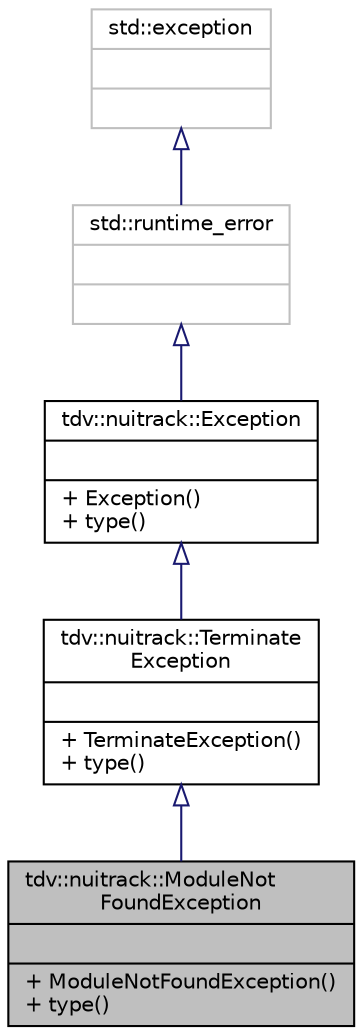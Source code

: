 digraph "tdv::nuitrack::ModuleNotFoundException"
{
  edge [fontname="Helvetica",fontsize="10",labelfontname="Helvetica",labelfontsize="10"];
  node [fontname="Helvetica",fontsize="10",shape=record];
  Node1 [label="{tdv::nuitrack::ModuleNot\lFoundException\n||+ ModuleNotFoundException()\l+ type()\l}",height=0.2,width=0.4,color="black", fillcolor="grey75", style="filled" fontcolor="black"];
  Node2 -> Node1 [dir="back",color="midnightblue",fontsize="10",style="solid",arrowtail="onormal",fontname="Helvetica"];
  Node2 [label="{tdv::nuitrack::Terminate\lException\n||+ TerminateException()\l+ type()\l}",height=0.2,width=0.4,color="black", fillcolor="white", style="filled",URL="$classtdv_1_1nuitrack_1_1TerminateException.html"];
  Node3 -> Node2 [dir="back",color="midnightblue",fontsize="10",style="solid",arrowtail="onormal",fontname="Helvetica"];
  Node3 [label="{tdv::nuitrack::Exception\n||+ Exception()\l+ type()\l}",height=0.2,width=0.4,color="black", fillcolor="white", style="filled",URL="$classtdv_1_1nuitrack_1_1Exception.html",tooltip="Common Nuitrack exception class. "];
  Node4 -> Node3 [dir="back",color="midnightblue",fontsize="10",style="solid",arrowtail="onormal",fontname="Helvetica"];
  Node4 [label="{std::runtime_error\n||}",height=0.2,width=0.4,color="grey75", fillcolor="white", style="filled",tooltip="STL class. "];
  Node5 -> Node4 [dir="back",color="midnightblue",fontsize="10",style="solid",arrowtail="onormal",fontname="Helvetica"];
  Node5 [label="{std::exception\n||}",height=0.2,width=0.4,color="grey75", fillcolor="white", style="filled",tooltip="STL class. "];
}

